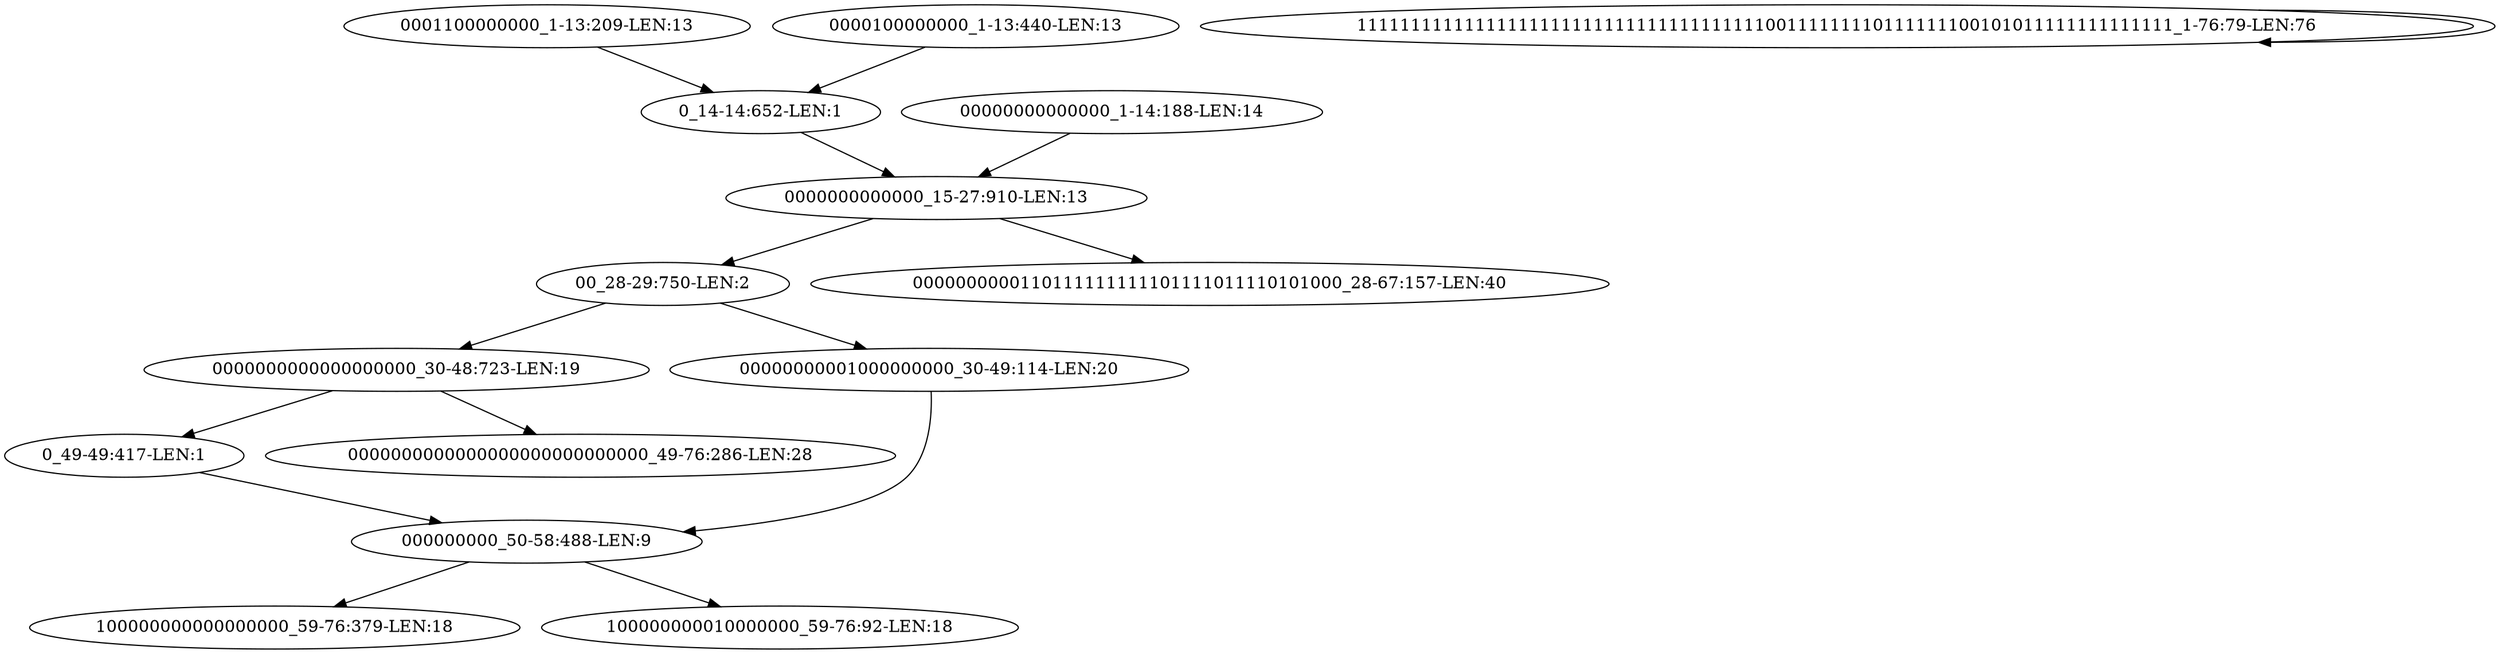digraph G {
    "0001100000000_1-13:209-LEN:13" -> "0_14-14:652-LEN:1";
    "0000000000000_15-27:910-LEN:13" -> "00_28-29:750-LEN:2";
    "0000000000000_15-27:910-LEN:13" -> "0000000000110111111111101111011110101000_28-67:157-LEN:40";
    "00000000000000_1-14:188-LEN:14" -> "0000000000000_15-27:910-LEN:13";
    "0_49-49:417-LEN:1" -> "000000000_50-58:488-LEN:9";
    "0000000000000000000_30-48:723-LEN:19" -> "0000000000000000000000000000_49-76:286-LEN:28";
    "0000000000000000000_30-48:723-LEN:19" -> "0_49-49:417-LEN:1";
    "000000000_50-58:488-LEN:9" -> "100000000000000000_59-76:379-LEN:18";
    "000000000_50-58:488-LEN:9" -> "100000000010000000_59-76:92-LEN:18";
    "0000100000000_1-13:440-LEN:13" -> "0_14-14:652-LEN:1";
    "00_28-29:750-LEN:2" -> "00000000001000000000_30-49:114-LEN:20";
    "00_28-29:750-LEN:2" -> "0000000000000000000_30-48:723-LEN:19";
    "0_14-14:652-LEN:1" -> "0000000000000_15-27:910-LEN:13";
    "1111111111111111111111111111111111111100111111110111111100101011111111111111_1-76:79-LEN:76" -> "1111111111111111111111111111111111111100111111110111111100101011111111111111_1-76:79-LEN:76";
    "00000000001000000000_30-49:114-LEN:20" -> "000000000_50-58:488-LEN:9";
}

